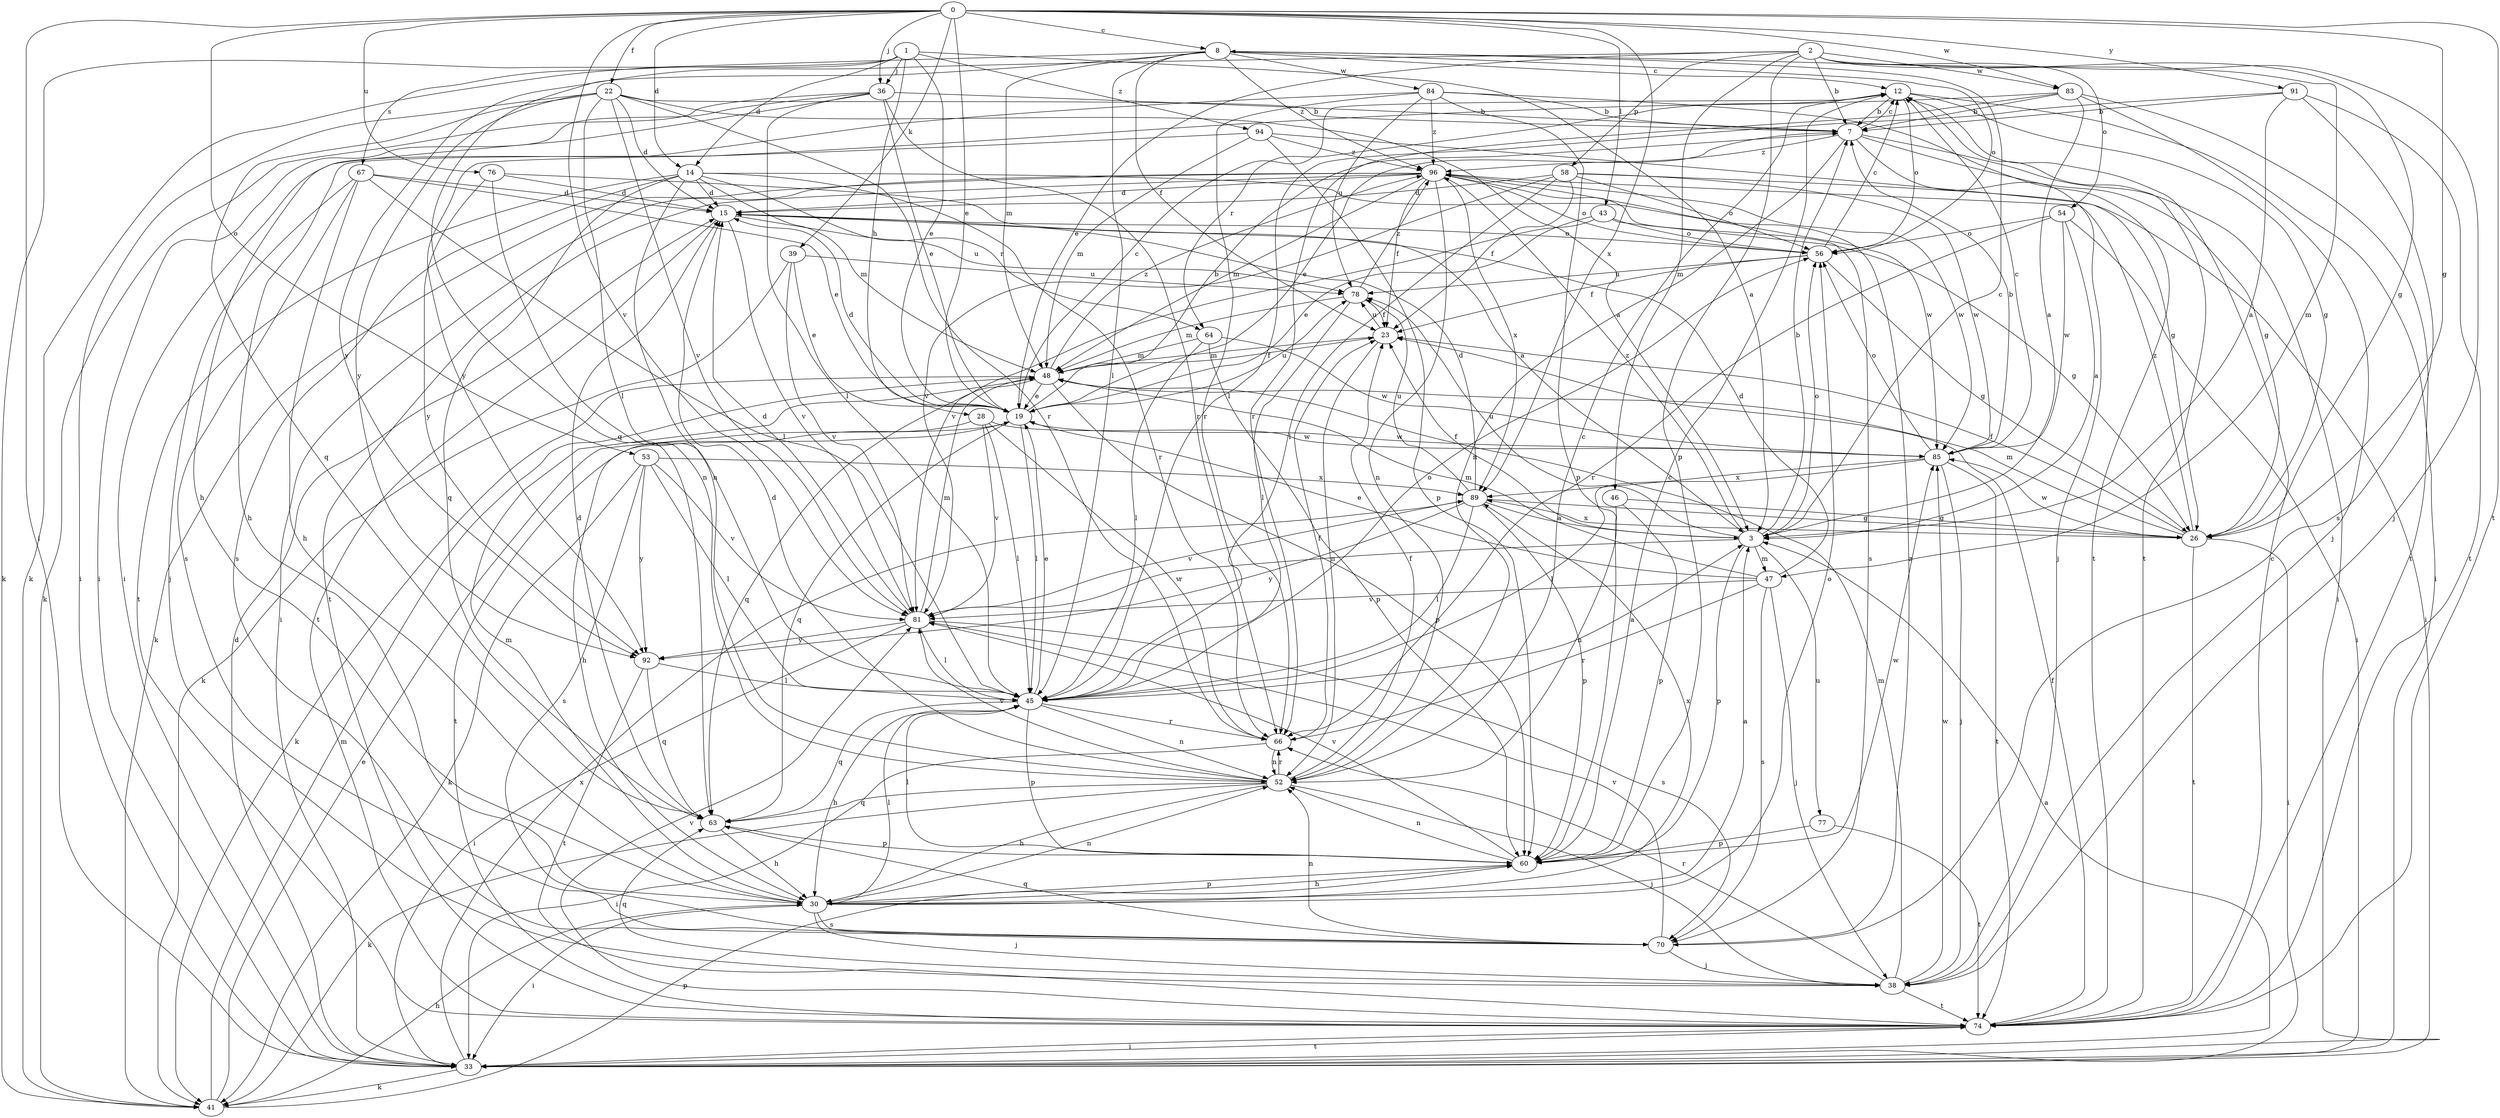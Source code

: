 strict digraph  {
0;
1;
2;
3;
7;
8;
12;
14;
15;
19;
22;
23;
26;
28;
30;
33;
36;
38;
39;
41;
43;
45;
46;
47;
48;
52;
53;
54;
56;
58;
60;
63;
64;
66;
67;
70;
74;
76;
77;
78;
81;
83;
84;
85;
89;
91;
92;
94;
96;
0 -> 8  [label=c];
0 -> 14  [label=d];
0 -> 19  [label=e];
0 -> 22  [label=f];
0 -> 26  [label=g];
0 -> 33  [label=i];
0 -> 36  [label=j];
0 -> 39  [label=k];
0 -> 43  [label=l];
0 -> 53  [label=o];
0 -> 74  [label=t];
0 -> 76  [label=u];
0 -> 81  [label=v];
0 -> 83  [label=w];
0 -> 89  [label=x];
0 -> 91  [label=y];
1 -> 3  [label=a];
1 -> 14  [label=d];
1 -> 19  [label=e];
1 -> 28  [label=h];
1 -> 36  [label=j];
1 -> 41  [label=k];
1 -> 67  [label=s];
1 -> 94  [label=z];
2 -> 7  [label=b];
2 -> 19  [label=e];
2 -> 38  [label=j];
2 -> 46  [label=m];
2 -> 47  [label=m];
2 -> 54  [label=o];
2 -> 58  [label=p];
2 -> 60  [label=p];
2 -> 83  [label=w];
2 -> 92  [label=y];
3 -> 7  [label=b];
3 -> 8  [label=c];
3 -> 23  [label=f];
3 -> 47  [label=m];
3 -> 56  [label=o];
3 -> 60  [label=p];
3 -> 77  [label=u];
3 -> 78  [label=u];
3 -> 81  [label=v];
3 -> 96  [label=z];
7 -> 12  [label=c];
7 -> 19  [label=e];
7 -> 26  [label=g];
7 -> 33  [label=i];
7 -> 38  [label=j];
7 -> 52  [label=n];
7 -> 96  [label=z];
8 -> 12  [label=c];
8 -> 23  [label=f];
8 -> 26  [label=g];
8 -> 41  [label=k];
8 -> 45  [label=l];
8 -> 48  [label=m];
8 -> 56  [label=o];
8 -> 63  [label=q];
8 -> 84  [label=w];
8 -> 96  [label=z];
12 -> 7  [label=b];
12 -> 26  [label=g];
12 -> 33  [label=i];
12 -> 56  [label=o];
12 -> 64  [label=r];
12 -> 74  [label=t];
14 -> 15  [label=d];
14 -> 48  [label=m];
14 -> 52  [label=n];
14 -> 63  [label=q];
14 -> 64  [label=r];
14 -> 66  [label=r];
14 -> 70  [label=s];
14 -> 74  [label=t];
14 -> 85  [label=w];
15 -> 56  [label=o];
15 -> 74  [label=t];
15 -> 78  [label=u];
15 -> 81  [label=v];
19 -> 7  [label=b];
19 -> 12  [label=c];
19 -> 15  [label=d];
19 -> 45  [label=l];
19 -> 63  [label=q];
19 -> 74  [label=t];
19 -> 78  [label=u];
19 -> 85  [label=w];
22 -> 3  [label=a];
22 -> 7  [label=b];
22 -> 15  [label=d];
22 -> 33  [label=i];
22 -> 45  [label=l];
22 -> 63  [label=q];
22 -> 66  [label=r];
22 -> 81  [label=v];
22 -> 92  [label=y];
23 -> 48  [label=m];
23 -> 52  [label=n];
23 -> 78  [label=u];
26 -> 23  [label=f];
26 -> 33  [label=i];
26 -> 48  [label=m];
26 -> 74  [label=t];
26 -> 85  [label=w];
26 -> 89  [label=x];
26 -> 96  [label=z];
28 -> 30  [label=h];
28 -> 45  [label=l];
28 -> 66  [label=r];
28 -> 81  [label=v];
28 -> 85  [label=w];
30 -> 3  [label=a];
30 -> 33  [label=i];
30 -> 38  [label=j];
30 -> 45  [label=l];
30 -> 48  [label=m];
30 -> 52  [label=n];
30 -> 56  [label=o];
30 -> 60  [label=p];
30 -> 70  [label=s];
30 -> 89  [label=x];
33 -> 3  [label=a];
33 -> 15  [label=d];
33 -> 41  [label=k];
33 -> 74  [label=t];
33 -> 89  [label=x];
36 -> 7  [label=b];
36 -> 19  [label=e];
36 -> 30  [label=h];
36 -> 33  [label=i];
36 -> 41  [label=k];
36 -> 45  [label=l];
36 -> 66  [label=r];
38 -> 48  [label=m];
38 -> 63  [label=q];
38 -> 66  [label=r];
38 -> 74  [label=t];
38 -> 85  [label=w];
39 -> 19  [label=e];
39 -> 41  [label=k];
39 -> 78  [label=u];
39 -> 81  [label=v];
41 -> 19  [label=e];
41 -> 30  [label=h];
41 -> 48  [label=m];
41 -> 60  [label=p];
43 -> 19  [label=e];
43 -> 26  [label=g];
43 -> 56  [label=o];
43 -> 81  [label=v];
45 -> 3  [label=a];
45 -> 19  [label=e];
45 -> 30  [label=h];
45 -> 52  [label=n];
45 -> 56  [label=o];
45 -> 60  [label=p];
45 -> 63  [label=q];
45 -> 66  [label=r];
46 -> 26  [label=g];
46 -> 52  [label=n];
46 -> 60  [label=p];
47 -> 15  [label=d];
47 -> 19  [label=e];
47 -> 38  [label=j];
47 -> 48  [label=m];
47 -> 66  [label=r];
47 -> 70  [label=s];
47 -> 81  [label=v];
48 -> 19  [label=e];
48 -> 23  [label=f];
48 -> 41  [label=k];
48 -> 60  [label=p];
48 -> 63  [label=q];
48 -> 96  [label=z];
52 -> 12  [label=c];
52 -> 15  [label=d];
52 -> 23  [label=f];
52 -> 30  [label=h];
52 -> 38  [label=j];
52 -> 41  [label=k];
52 -> 63  [label=q];
52 -> 66  [label=r];
52 -> 81  [label=v];
53 -> 41  [label=k];
53 -> 45  [label=l];
53 -> 70  [label=s];
53 -> 81  [label=v];
53 -> 89  [label=x];
53 -> 92  [label=y];
54 -> 3  [label=a];
54 -> 33  [label=i];
54 -> 56  [label=o];
54 -> 66  [label=r];
54 -> 85  [label=w];
56 -> 12  [label=c];
56 -> 23  [label=f];
56 -> 26  [label=g];
56 -> 78  [label=u];
58 -> 15  [label=d];
58 -> 23  [label=f];
58 -> 33  [label=i];
58 -> 45  [label=l];
58 -> 56  [label=o];
58 -> 81  [label=v];
58 -> 85  [label=w];
60 -> 12  [label=c];
60 -> 30  [label=h];
60 -> 45  [label=l];
60 -> 52  [label=n];
60 -> 81  [label=v];
60 -> 85  [label=w];
63 -> 15  [label=d];
63 -> 30  [label=h];
63 -> 60  [label=p];
64 -> 45  [label=l];
64 -> 48  [label=m];
64 -> 60  [label=p];
64 -> 85  [label=w];
66 -> 23  [label=f];
66 -> 33  [label=i];
66 -> 52  [label=n];
67 -> 15  [label=d];
67 -> 19  [label=e];
67 -> 30  [label=h];
67 -> 38  [label=j];
67 -> 45  [label=l];
67 -> 70  [label=s];
70 -> 38  [label=j];
70 -> 52  [label=n];
70 -> 63  [label=q];
70 -> 81  [label=v];
70 -> 96  [label=z];
74 -> 12  [label=c];
74 -> 23  [label=f];
74 -> 33  [label=i];
74 -> 81  [label=v];
76 -> 3  [label=a];
76 -> 15  [label=d];
76 -> 52  [label=n];
76 -> 92  [label=y];
77 -> 60  [label=p];
77 -> 74  [label=t];
78 -> 23  [label=f];
78 -> 45  [label=l];
78 -> 48  [label=m];
78 -> 96  [label=z];
81 -> 15  [label=d];
81 -> 33  [label=i];
81 -> 45  [label=l];
81 -> 48  [label=m];
81 -> 70  [label=s];
81 -> 92  [label=y];
83 -> 3  [label=a];
83 -> 7  [label=b];
83 -> 38  [label=j];
83 -> 66  [label=r];
83 -> 74  [label=t];
83 -> 92  [label=y];
84 -> 7  [label=b];
84 -> 33  [label=i];
84 -> 60  [label=p];
84 -> 66  [label=r];
84 -> 74  [label=t];
84 -> 78  [label=u];
84 -> 96  [label=z];
85 -> 7  [label=b];
85 -> 12  [label=c];
85 -> 38  [label=j];
85 -> 45  [label=l];
85 -> 56  [label=o];
85 -> 74  [label=t];
85 -> 89  [label=x];
89 -> 3  [label=a];
89 -> 15  [label=d];
89 -> 26  [label=g];
89 -> 45  [label=l];
89 -> 60  [label=p];
89 -> 78  [label=u];
89 -> 81  [label=v];
89 -> 92  [label=y];
91 -> 3  [label=a];
91 -> 7  [label=b];
91 -> 45  [label=l];
91 -> 70  [label=s];
91 -> 74  [label=t];
92 -> 45  [label=l];
92 -> 63  [label=q];
92 -> 74  [label=t];
94 -> 26  [label=g];
94 -> 30  [label=h];
94 -> 48  [label=m];
94 -> 60  [label=p];
94 -> 96  [label=z];
96 -> 15  [label=d];
96 -> 23  [label=f];
96 -> 33  [label=i];
96 -> 41  [label=k];
96 -> 48  [label=m];
96 -> 52  [label=n];
96 -> 56  [label=o];
96 -> 70  [label=s];
96 -> 74  [label=t];
96 -> 85  [label=w];
96 -> 89  [label=x];
}
